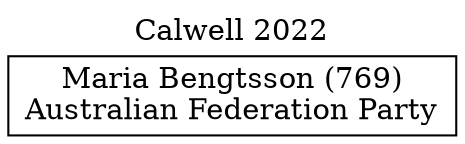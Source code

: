 // House preference flow
digraph "Maria Bengtsson (769)_Calwell_2022" {
	graph [label="Calwell 2022" labelloc=t mclimit=10]
	node [shape=box]
	"Maria Bengtsson (769)" [label="Maria Bengtsson (769)
Australian Federation Party"]
}
